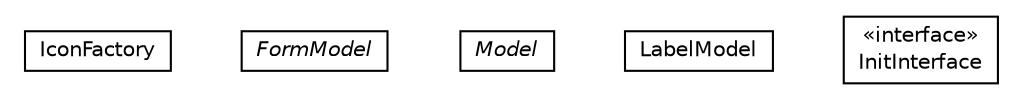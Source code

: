 #!/usr/local/bin/dot
#
# Class diagram 
# Generated by UMLGraph version R5_6-24-gf6e263 (http://www.umlgraph.org/)
#

digraph G {
	edge [fontname="Helvetica",fontsize=10,labelfontname="Helvetica",labelfontsize=10];
	node [fontname="Helvetica",fontsize=10,shape=plaintext];
	nodesep=0.25;
	ranksep=0.5;
	// org.universAAL.ui.handler.gui.swing.model.IconFactory
	c1095268 [label=<<table title="org.universAAL.ui.handler.gui.swing.model.IconFactory" border="0" cellborder="1" cellspacing="0" cellpadding="2" port="p" href="./IconFactory.html">
		<tr><td><table border="0" cellspacing="0" cellpadding="1">
<tr><td align="center" balign="center"> IconFactory </td></tr>
		</table></td></tr>
		</table>>, URL="./IconFactory.html", fontname="Helvetica", fontcolor="black", fontsize=10.0];
	// org.universAAL.ui.handler.gui.swing.model.FormModel
	c1095269 [label=<<table title="org.universAAL.ui.handler.gui.swing.model.FormModel" border="0" cellborder="1" cellspacing="0" cellpadding="2" port="p" href="./FormModel.html">
		<tr><td><table border="0" cellspacing="0" cellpadding="1">
<tr><td align="center" balign="center"><font face="Helvetica-Oblique"> FormModel </font></td></tr>
		</table></td></tr>
		</table>>, URL="./FormModel.html", fontname="Helvetica", fontcolor="black", fontsize=10.0];
	// org.universAAL.ui.handler.gui.swing.model.Model
	c1095270 [label=<<table title="org.universAAL.ui.handler.gui.swing.model.Model" border="0" cellborder="1" cellspacing="0" cellpadding="2" port="p" href="./Model.html">
		<tr><td><table border="0" cellspacing="0" cellpadding="1">
<tr><td align="center" balign="center"><font face="Helvetica-Oblique"> Model </font></td></tr>
		</table></td></tr>
		</table>>, URL="./Model.html", fontname="Helvetica", fontcolor="black", fontsize=10.0];
	// org.universAAL.ui.handler.gui.swing.model.LabelModel
	c1095271 [label=<<table title="org.universAAL.ui.handler.gui.swing.model.LabelModel" border="0" cellborder="1" cellspacing="0" cellpadding="2" port="p" href="./LabelModel.html">
		<tr><td><table border="0" cellspacing="0" cellpadding="1">
<tr><td align="center" balign="center"> LabelModel </td></tr>
		</table></td></tr>
		</table>>, URL="./LabelModel.html", fontname="Helvetica", fontcolor="black", fontsize=10.0];
	// org.universAAL.ui.handler.gui.swing.model.InitInterface
	c1095272 [label=<<table title="org.universAAL.ui.handler.gui.swing.model.InitInterface" border="0" cellborder="1" cellspacing="0" cellpadding="2" port="p" href="./InitInterface.html">
		<tr><td><table border="0" cellspacing="0" cellpadding="1">
<tr><td align="center" balign="center"> &#171;interface&#187; </td></tr>
<tr><td align="center" balign="center"> InitInterface </td></tr>
		</table></td></tr>
		</table>>, URL="./InitInterface.html", fontname="Helvetica", fontcolor="black", fontsize=10.0];
}


